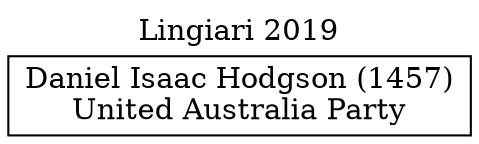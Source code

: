 // House preference flow
digraph "Daniel Isaac Hodgson (1457)_Lingiari_2019" {
	graph [label="Lingiari 2019" labelloc=t mclimit=10]
	node [shape=box]
	"Daniel Isaac Hodgson (1457)" [label="Daniel Isaac Hodgson (1457)
United Australia Party"]
}
